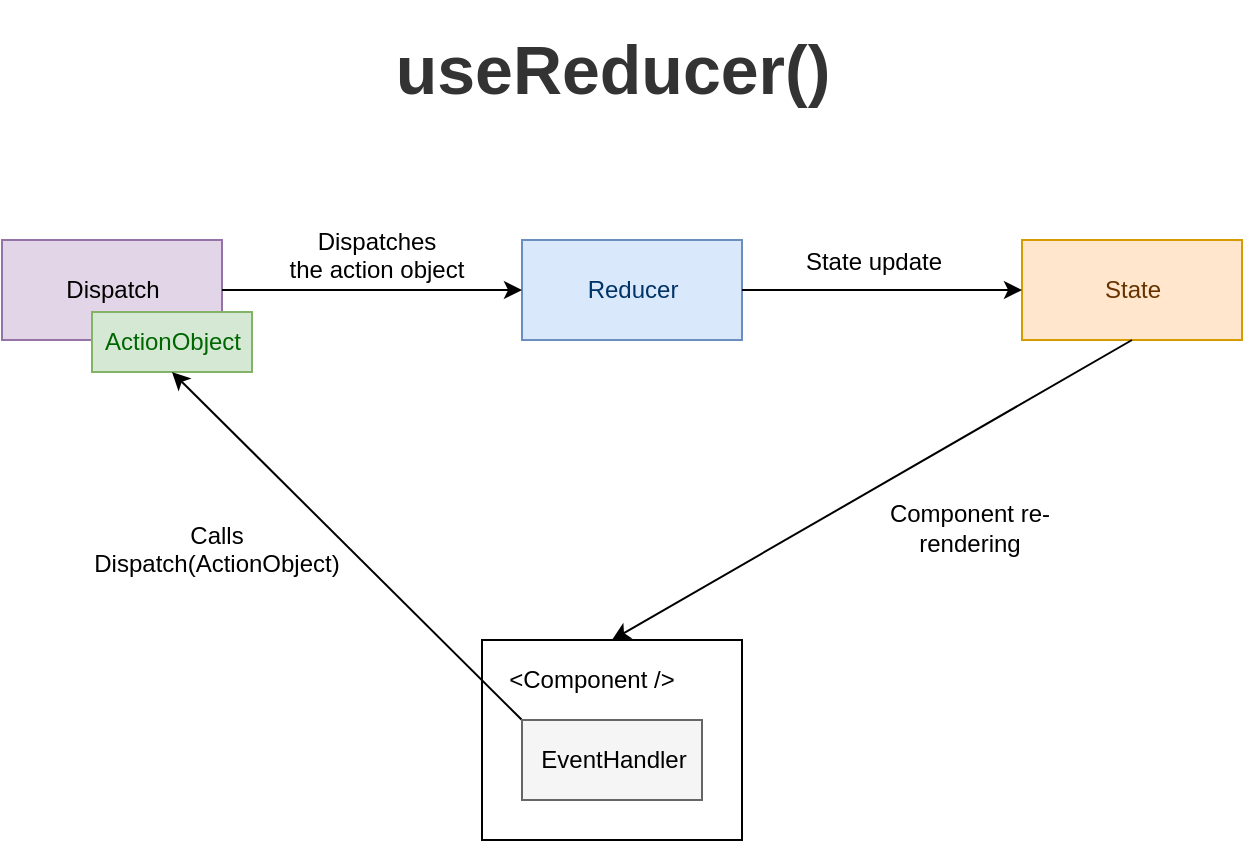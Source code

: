 <mxfile pages="3" scale="1" border="20">
    <diagram id="idhxigilsuWetFB2cpPl" name="useReducer()">
        <mxGraphModel dx="1479" dy="902" grid="1" gridSize="10" guides="1" tooltips="1" connect="1" arrows="1" fold="1" page="0" pageScale="1" pageWidth="827" pageHeight="1169" math="0" shadow="0">
            <root>
                <mxCell id="0"/>
                <mxCell id="1" parent="0"/>
                <mxCell id="N8z0Ye5YrI288PrtkeDU-3" value="useReducer()" style="text;strokeColor=none;fillColor=none;html=1;fontSize=34;fontStyle=1;verticalAlign=middle;align=center;fontColor=#333333;" parent="1" vertex="1">
                    <mxGeometry x="160" y="360" width="230" height="70" as="geometry"/>
                </mxCell>
                <mxCell id="-Ry6M9x0l0Hvcf1J6-pP-11" value="" style="html=1;" parent="1" vertex="1">
                    <mxGeometry x="210" y="680" width="130" height="100" as="geometry"/>
                </mxCell>
                <mxCell id="2" value="Dispatch" style="html=1;fillColor=#e1d5e7;strokeColor=#9673a6;" vertex="1" parent="1">
                    <mxGeometry x="-30" y="480" width="110" height="50" as="geometry"/>
                </mxCell>
                <mxCell id="3" value="ActionObject" style="html=1;fillColor=#d5e8d4;strokeColor=#82b366;fontColor=#006600;" vertex="1" parent="1">
                    <mxGeometry x="15" y="516" width="80" height="30" as="geometry"/>
                </mxCell>
                <mxCell id="4" value="Reducer" style="html=1;fillColor=#dae8fc;strokeColor=#6c8ebf;fontColor=#003366;" vertex="1" parent="1">
                    <mxGeometry x="230" y="480" width="110" height="50" as="geometry"/>
                </mxCell>
                <mxCell id="5" value="State" style="html=1;fillColor=#ffe6cc;strokeColor=#d79b00;fontColor=#663300;" vertex="1" parent="1">
                    <mxGeometry x="480" y="480" width="110" height="50" as="geometry"/>
                </mxCell>
                <mxCell id="6" value="" style="endArrow=classic;html=1;entryX=0.5;entryY=1;entryDx=0;entryDy=0;exitX=0;exitY=0;exitDx=0;exitDy=0;" edge="1" parent="1" source="17" target="3">
                    <mxGeometry width="50" height="50" relative="1" as="geometry">
                        <mxPoint x="270" y="720" as="sourcePoint"/>
                        <mxPoint x="320" y="580" as="targetPoint"/>
                    </mxGeometry>
                </mxCell>
                <mxCell id="7" value="" style="endArrow=classic;html=1;entryX=0;entryY=0.5;entryDx=0;entryDy=0;exitX=1;exitY=0.5;exitDx=0;exitDy=0;" edge="1" parent="1" source="2" target="4">
                    <mxGeometry width="50" height="50" relative="1" as="geometry">
                        <mxPoint x="185" y="525" as="sourcePoint"/>
                        <mxPoint x="320" y="580" as="targetPoint"/>
                    </mxGeometry>
                </mxCell>
                <mxCell id="8" value="" style="endArrow=classic;html=1;entryX=0;entryY=0.5;entryDx=0;entryDy=0;exitX=1;exitY=0.5;exitDx=0;exitDy=0;" edge="1" parent="1" source="4" target="5">
                    <mxGeometry width="50" height="50" relative="1" as="geometry">
                        <mxPoint x="270" y="630" as="sourcePoint"/>
                        <mxPoint x="320" y="580" as="targetPoint"/>
                    </mxGeometry>
                </mxCell>
                <mxCell id="9" value="" style="endArrow=classic;html=1;entryX=0.5;entryY=0;entryDx=0;entryDy=0;exitX=0.5;exitY=1;exitDx=0;exitDy=0;" edge="1" parent="1" source="5" target="-Ry6M9x0l0Hvcf1J6-pP-11">
                    <mxGeometry width="50" height="50" relative="1" as="geometry">
                        <mxPoint x="270" y="630" as="sourcePoint"/>
                        <mxPoint x="320" y="580" as="targetPoint"/>
                    </mxGeometry>
                </mxCell>
                <mxCell id="12" value="State update" style="text;html=1;strokeColor=none;fillColor=none;align=center;verticalAlign=middle;whiteSpace=wrap;rounded=0;" vertex="1" parent="1">
                    <mxGeometry x="351" y="481" width="110" height="20" as="geometry"/>
                </mxCell>
                <mxCell id="13" value="Component re-rendering" style="text;html=1;strokeColor=none;fillColor=none;align=center;verticalAlign=middle;whiteSpace=wrap;rounded=0;" vertex="1" parent="1">
                    <mxGeometry x="399" y="614" width="110" height="20" as="geometry"/>
                </mxCell>
                <mxCell id="15" value="&amp;lt;Component /&amp;gt;" style="text;html=1;strokeColor=none;fillColor=none;align=center;verticalAlign=middle;whiteSpace=wrap;rounded=0;" vertex="1" parent="1">
                    <mxGeometry x="210" y="690" width="110" height="20" as="geometry"/>
                </mxCell>
                <mxCell id="16" value="&lt;span style=&quot;color: rgb(0, 0, 0); font-family: helvetica; font-size: 12px; font-style: normal; font-weight: 400; letter-spacing: normal; text-indent: 0px; text-transform: none; word-spacing: 0px; background-color: rgb(255, 255, 255); display: inline; float: none;&quot;&gt;Dispatches &lt;br&gt;the action object&lt;/span&gt;" style="text;whiteSpace=wrap;html=1;align=center;" vertex="1" parent="1">
                    <mxGeometry x="95" y="467" width="125" height="30" as="geometry"/>
                </mxCell>
                <mxCell id="17" value="" style="rounded=0;whiteSpace=wrap;html=1;align=center;fillColor=#f5f5f5;strokeColor=#666666;fontColor=#333333;" vertex="1" parent="1">
                    <mxGeometry x="230" y="720" width="90" height="40" as="geometry"/>
                </mxCell>
                <mxCell id="18" value="EventHandler" style="text;html=1;strokeColor=none;fillColor=none;align=center;verticalAlign=middle;whiteSpace=wrap;rounded=0;" vertex="1" parent="1">
                    <mxGeometry x="236" y="730" width="80" height="20" as="geometry"/>
                </mxCell>
                <mxCell id="19" value="&lt;font face=&quot;helvetica&quot;&gt;Calls Dispatch(ActionObject)&lt;/font&gt;" style="text;whiteSpace=wrap;html=1;align=center;" vertex="1" parent="1">
                    <mxGeometry x="15" y="614" width="125" height="30" as="geometry"/>
                </mxCell>
            </root>
        </mxGraphModel>
    </diagram>
</mxfile>